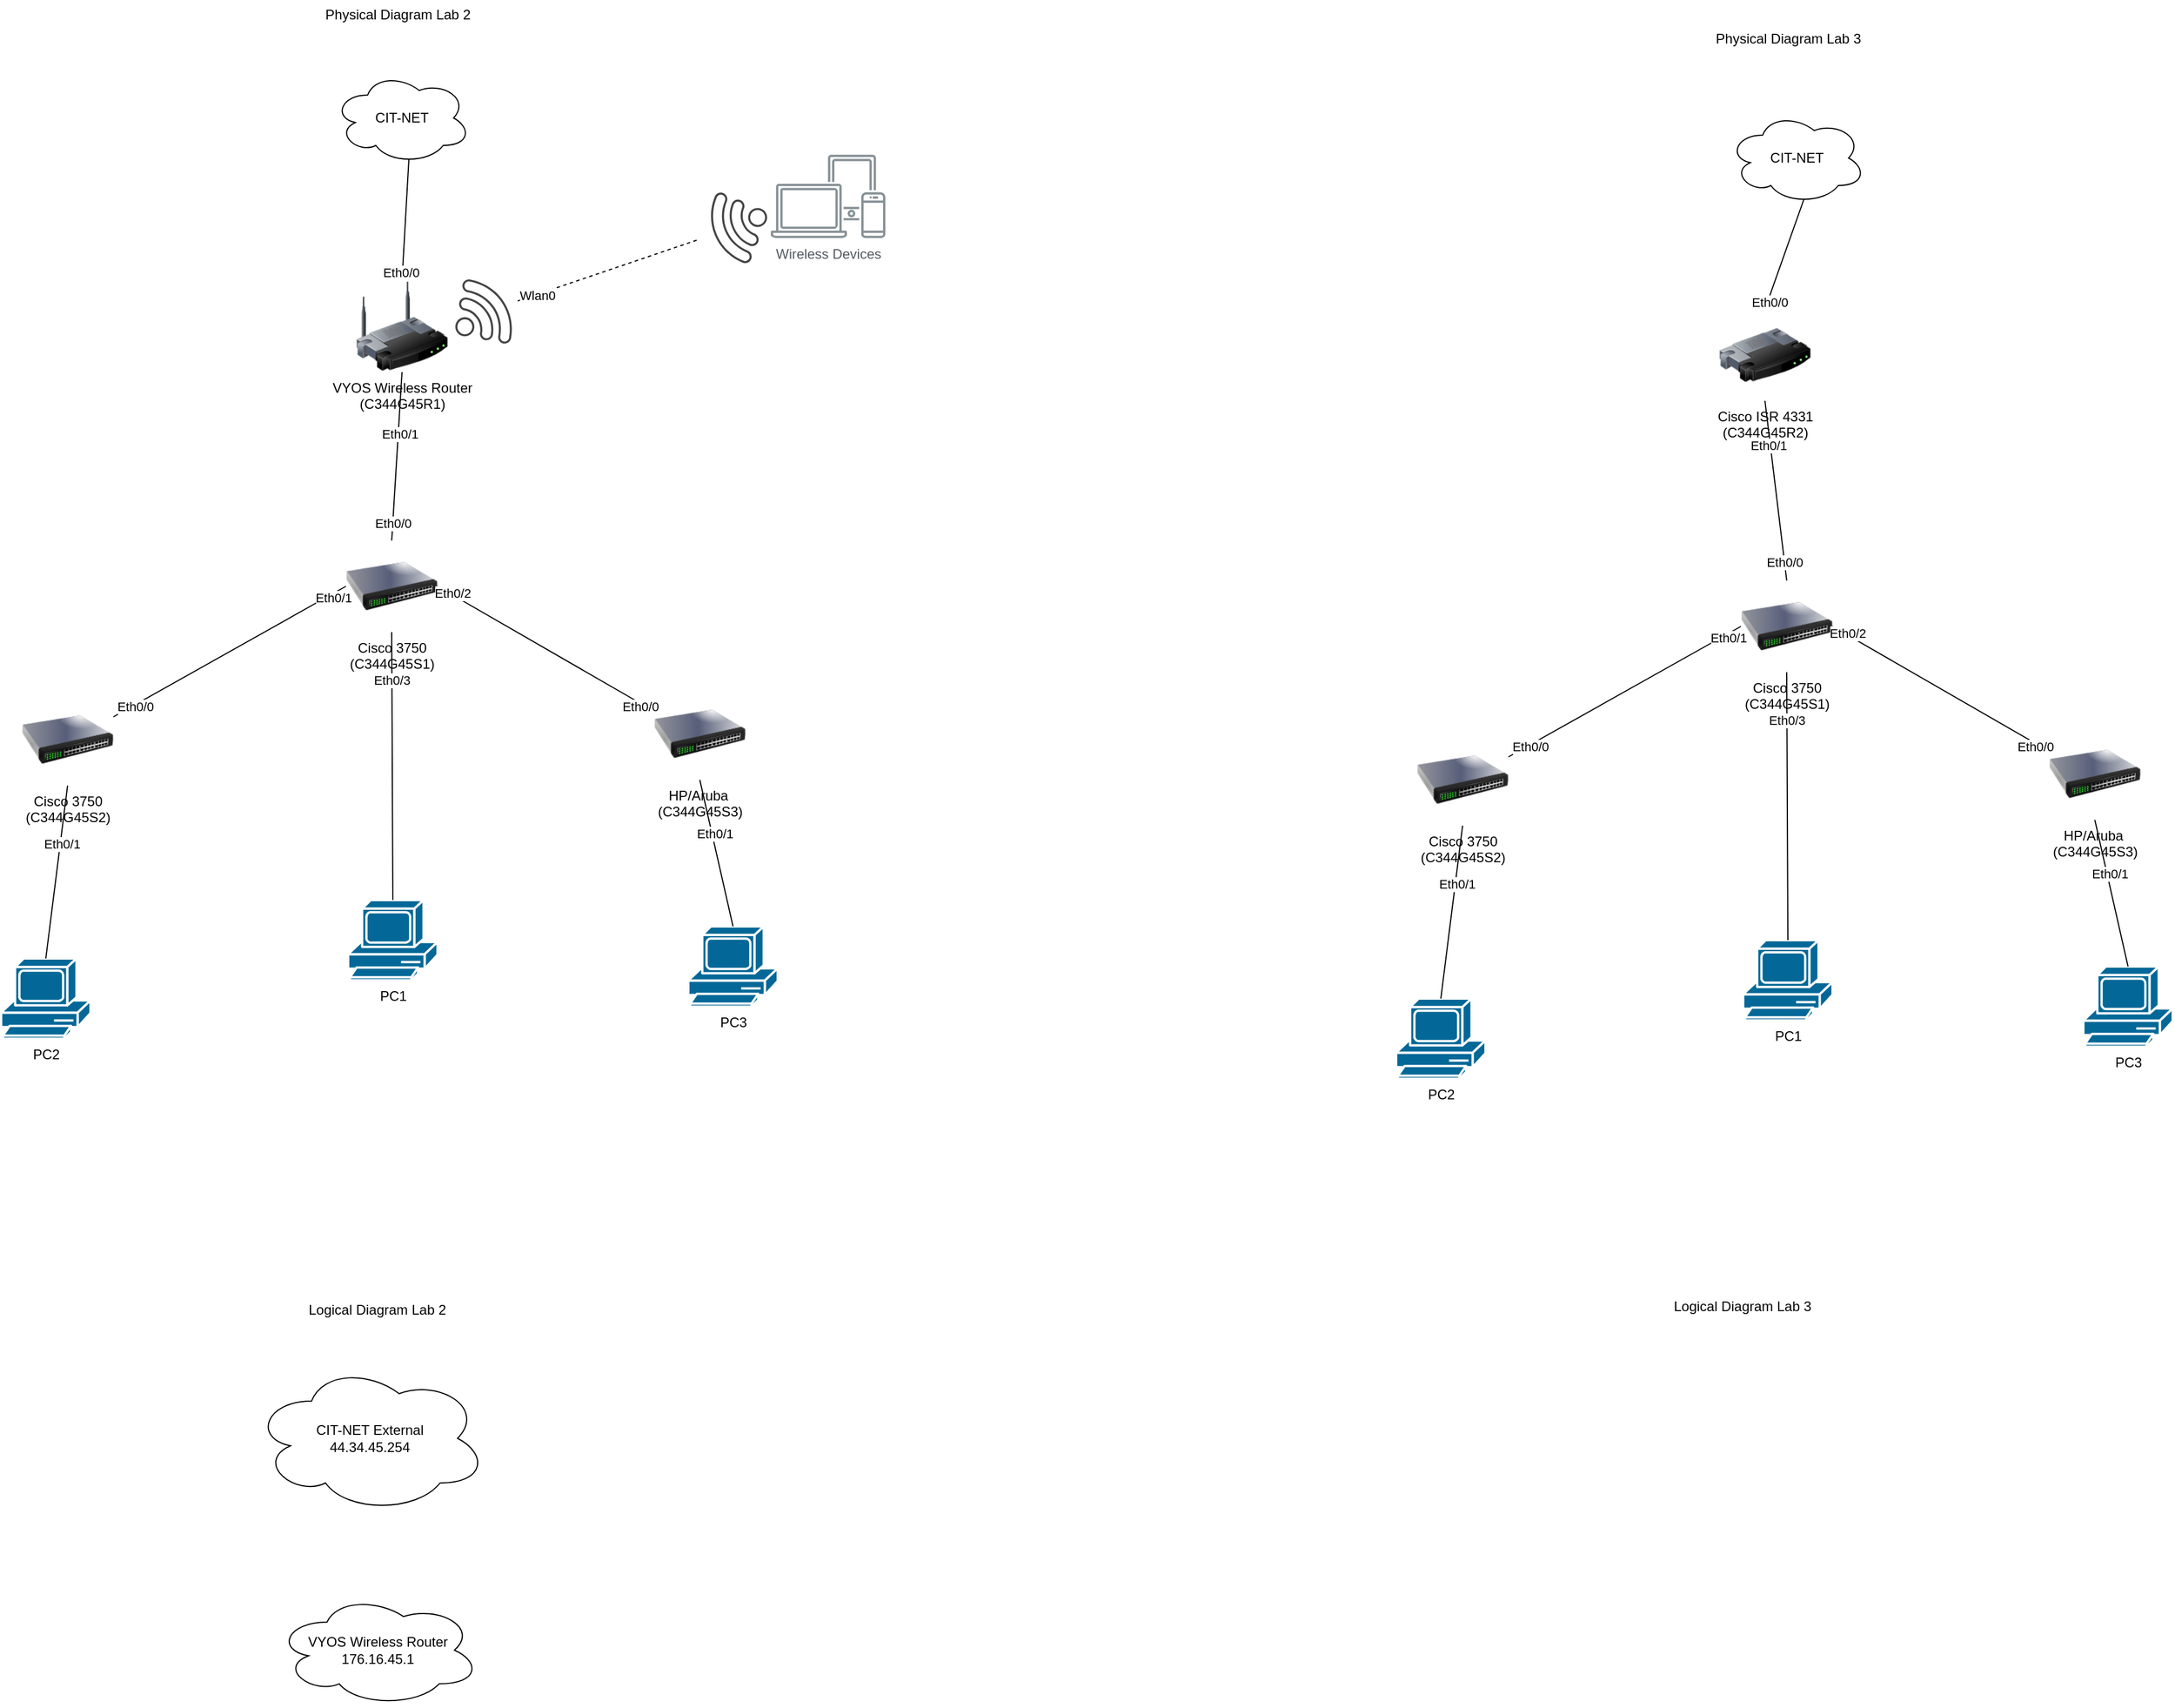 <mxfile version="26.0.16">
  <diagram name="Page-1" id="vCJ1SuQY2YfiyzVbhze-">
    <mxGraphModel dx="1272" dy="918" grid="0" gridSize="10" guides="1" tooltips="1" connect="1" arrows="1" fold="1" page="0" pageScale="1" pageWidth="850" pageHeight="1100" math="0" shadow="0">
      <root>
        <mxCell id="0" />
        <mxCell id="1" parent="0" />
        <mxCell id="ZiVLXB9md4UKHXkuWraJ-1" value="Cisco 3750&lt;div&gt;(C344G45S2)&lt;/div&gt;" style="image;html=1;image=img/lib/clip_art/networking/Switch_128x128.png" vertex="1" parent="1">
          <mxGeometry x="-52" y="319" width="80" height="80" as="geometry" />
        </mxCell>
        <mxCell id="ZiVLXB9md4UKHXkuWraJ-2" value="HP/Aruba&amp;nbsp;&lt;div&gt;(C344G45S3)&lt;/div&gt;" style="image;html=1;image=img/lib/clip_art/networking/Switch_128x128.png" vertex="1" parent="1">
          <mxGeometry x="500" y="314" width="80" height="80" as="geometry" />
        </mxCell>
        <mxCell id="ZiVLXB9md4UKHXkuWraJ-3" value="Cisco 3750&lt;div&gt;(C344G45S1)&lt;/div&gt;" style="image;html=1;image=img/lib/clip_art/networking/Switch_128x128.png" vertex="1" parent="1">
          <mxGeometry x="231" y="185" width="80" height="80" as="geometry" />
        </mxCell>
        <mxCell id="ZiVLXB9md4UKHXkuWraJ-4" value="VYOS Wireless Router&lt;div&gt;(C344G45R1)&lt;/div&gt;" style="image;html=1;image=img/lib/clip_art/networking/Wireless_Router_128x128.png" vertex="1" parent="1">
          <mxGeometry x="240" y="-42" width="80" height="80" as="geometry" />
        </mxCell>
        <mxCell id="ZiVLXB9md4UKHXkuWraJ-5" value="CIT-NET" style="ellipse;shape=cloud;whiteSpace=wrap;html=1;" vertex="1" parent="1">
          <mxGeometry x="220" y="-224" width="120" height="80" as="geometry" />
        </mxCell>
        <mxCell id="ZiVLXB9md4UKHXkuWraJ-7" value="" style="endArrow=none;html=1;rounded=0;entryX=0.5;entryY=1;entryDx=0;entryDy=0;exitX=0.5;exitY=0;exitDx=0;exitDy=0;" edge="1" parent="1" source="ZiVLXB9md4UKHXkuWraJ-3" target="ZiVLXB9md4UKHXkuWraJ-4">
          <mxGeometry width="50" height="50" relative="1" as="geometry">
            <mxPoint x="198" y="247" as="sourcePoint" />
            <mxPoint x="248" y="197" as="targetPoint" />
          </mxGeometry>
        </mxCell>
        <mxCell id="ZiVLXB9md4UKHXkuWraJ-12" value="Eth0/1" style="edgeLabel;html=1;align=center;verticalAlign=middle;resizable=0;points=[];" vertex="1" connectable="0" parent="ZiVLXB9md4UKHXkuWraJ-7">
          <mxGeometry x="0.612" y="1" relative="1" as="geometry">
            <mxPoint x="1" y="25" as="offset" />
          </mxGeometry>
        </mxCell>
        <mxCell id="ZiVLXB9md4UKHXkuWraJ-15" value="Eth0/0" style="edgeLabel;html=1;align=center;verticalAlign=middle;resizable=0;points=[];" vertex="1" connectable="0" parent="ZiVLXB9md4UKHXkuWraJ-7">
          <mxGeometry x="-0.793" relative="1" as="geometry">
            <mxPoint as="offset" />
          </mxGeometry>
        </mxCell>
        <mxCell id="ZiVLXB9md4UKHXkuWraJ-9" value="" style="endArrow=none;html=1;rounded=0;entryX=0.55;entryY=0.95;entryDx=0;entryDy=0;entryPerimeter=0;exitX=0.5;exitY=0;exitDx=0;exitDy=0;" edge="1" parent="1" source="ZiVLXB9md4UKHXkuWraJ-4" target="ZiVLXB9md4UKHXkuWraJ-5">
          <mxGeometry width="50" height="50" relative="1" as="geometry">
            <mxPoint x="227" y="-98" as="sourcePoint" />
            <mxPoint x="277" y="-148" as="targetPoint" />
          </mxGeometry>
        </mxCell>
        <mxCell id="ZiVLXB9md4UKHXkuWraJ-11" value="Eth0/0" style="edgeLabel;html=1;align=center;verticalAlign=middle;resizable=0;points=[];" vertex="1" connectable="0" parent="ZiVLXB9md4UKHXkuWraJ-9">
          <mxGeometry x="-0.743" y="3" relative="1" as="geometry">
            <mxPoint x="1" y="6" as="offset" />
          </mxGeometry>
        </mxCell>
        <mxCell id="ZiVLXB9md4UKHXkuWraJ-13" value="" style="endArrow=none;html=1;rounded=0;exitX=1;exitY=0.25;exitDx=0;exitDy=0;entryX=0;entryY=0.5;entryDx=0;entryDy=0;" edge="1" parent="1" source="ZiVLXB9md4UKHXkuWraJ-1" target="ZiVLXB9md4UKHXkuWraJ-3">
          <mxGeometry width="50" height="50" relative="1" as="geometry">
            <mxPoint x="198" y="276" as="sourcePoint" />
            <mxPoint x="166" y="236" as="targetPoint" />
          </mxGeometry>
        </mxCell>
        <mxCell id="ZiVLXB9md4UKHXkuWraJ-16" value="Eth0/1" style="edgeLabel;html=1;align=center;verticalAlign=middle;resizable=0;points=[];" vertex="1" connectable="0" parent="ZiVLXB9md4UKHXkuWraJ-13">
          <mxGeometry x="0.871" y="-3" relative="1" as="geometry">
            <mxPoint as="offset" />
          </mxGeometry>
        </mxCell>
        <mxCell id="ZiVLXB9md4UKHXkuWraJ-18" value="Eth0/0" style="edgeLabel;html=1;align=center;verticalAlign=middle;resizable=0;points=[];" vertex="1" connectable="0" parent="ZiVLXB9md4UKHXkuWraJ-13">
          <mxGeometry x="-0.821" y="-1" relative="1" as="geometry">
            <mxPoint as="offset" />
          </mxGeometry>
        </mxCell>
        <mxCell id="ZiVLXB9md4UKHXkuWraJ-14" value="" style="endArrow=none;html=1;rounded=0;exitX=1;exitY=0.5;exitDx=0;exitDy=0;entryX=0;entryY=0.25;entryDx=0;entryDy=0;" edge="1" parent="1" source="ZiVLXB9md4UKHXkuWraJ-3" target="ZiVLXB9md4UKHXkuWraJ-2">
          <mxGeometry width="50" height="50" relative="1" as="geometry">
            <mxPoint x="423" y="329" as="sourcePoint" />
            <mxPoint x="473" y="279" as="targetPoint" />
          </mxGeometry>
        </mxCell>
        <mxCell id="ZiVLXB9md4UKHXkuWraJ-17" value="Eth0/2" style="edgeLabel;html=1;align=center;verticalAlign=middle;resizable=0;points=[];" vertex="1" connectable="0" parent="ZiVLXB9md4UKHXkuWraJ-14">
          <mxGeometry x="-0.87" y="1" relative="1" as="geometry">
            <mxPoint as="offset" />
          </mxGeometry>
        </mxCell>
        <mxCell id="ZiVLXB9md4UKHXkuWraJ-19" value="Eth0/0" style="edgeLabel;html=1;align=center;verticalAlign=middle;resizable=0;points=[];" vertex="1" connectable="0" parent="ZiVLXB9md4UKHXkuWraJ-14">
          <mxGeometry x="0.889" y="-3" relative="1" as="geometry">
            <mxPoint y="-1" as="offset" />
          </mxGeometry>
        </mxCell>
        <mxCell id="ZiVLXB9md4UKHXkuWraJ-20" value="PC1" style="shape=mxgraph.cisco.computers_and_peripherals.pc;html=1;pointerEvents=1;dashed=0;fillColor=#036897;strokeColor=#ffffff;strokeWidth=2;verticalLabelPosition=bottom;verticalAlign=top;align=center;outlineConnect=0;" vertex="1" parent="1">
          <mxGeometry x="233" y="499" width="78" height="70" as="geometry" />
        </mxCell>
        <mxCell id="ZiVLXB9md4UKHXkuWraJ-21" value="PC2" style="shape=mxgraph.cisco.computers_and_peripherals.pc;html=1;pointerEvents=1;dashed=0;fillColor=#036897;strokeColor=#ffffff;strokeWidth=2;verticalLabelPosition=bottom;verticalAlign=top;align=center;outlineConnect=0;" vertex="1" parent="1">
          <mxGeometry x="-70" y="550" width="78" height="70" as="geometry" />
        </mxCell>
        <mxCell id="ZiVLXB9md4UKHXkuWraJ-22" value="PC3" style="shape=mxgraph.cisco.computers_and_peripherals.pc;html=1;pointerEvents=1;dashed=0;fillColor=#036897;strokeColor=#ffffff;strokeWidth=2;verticalLabelPosition=bottom;verticalAlign=top;align=center;outlineConnect=0;" vertex="1" parent="1">
          <mxGeometry x="530" y="522" width="78" height="70" as="geometry" />
        </mxCell>
        <mxCell id="ZiVLXB9md4UKHXkuWraJ-23" value="" style="endArrow=none;html=1;rounded=0;entryX=0.5;entryY=1;entryDx=0;entryDy=0;exitX=0.5;exitY=0;exitDx=0;exitDy=0;exitPerimeter=0;" edge="1" parent="1" source="ZiVLXB9md4UKHXkuWraJ-20" target="ZiVLXB9md4UKHXkuWraJ-3">
          <mxGeometry width="50" height="50" relative="1" as="geometry">
            <mxPoint x="194" y="473" as="sourcePoint" />
            <mxPoint x="244" y="423" as="targetPoint" />
          </mxGeometry>
        </mxCell>
        <mxCell id="ZiVLXB9md4UKHXkuWraJ-27" value="Eth0/3" style="edgeLabel;html=1;align=center;verticalAlign=middle;resizable=0;points=[];" vertex="1" connectable="0" parent="ZiVLXB9md4UKHXkuWraJ-23">
          <mxGeometry x="0.733" y="1" relative="1" as="geometry">
            <mxPoint x="1" y="11" as="offset" />
          </mxGeometry>
        </mxCell>
        <mxCell id="ZiVLXB9md4UKHXkuWraJ-24" value="" style="endArrow=none;html=1;rounded=0;exitX=0.5;exitY=1;exitDx=0;exitDy=0;entryX=0.5;entryY=0;entryDx=0;entryDy=0;entryPerimeter=0;" edge="1" parent="1" source="ZiVLXB9md4UKHXkuWraJ-1" target="ZiVLXB9md4UKHXkuWraJ-21">
          <mxGeometry width="50" height="50" relative="1" as="geometry">
            <mxPoint x="194" y="473" as="sourcePoint" />
            <mxPoint x="244" y="423" as="targetPoint" />
          </mxGeometry>
        </mxCell>
        <mxCell id="ZiVLXB9md4UKHXkuWraJ-26" value="Eth0/1" style="edgeLabel;html=1;align=center;verticalAlign=middle;resizable=0;points=[];" vertex="1" connectable="0" parent="ZiVLXB9md4UKHXkuWraJ-24">
          <mxGeometry x="-0.569" y="-1" relative="1" as="geometry">
            <mxPoint y="18" as="offset" />
          </mxGeometry>
        </mxCell>
        <mxCell id="ZiVLXB9md4UKHXkuWraJ-25" value="" style="endArrow=none;html=1;rounded=0;entryX=0.5;entryY=1;entryDx=0;entryDy=0;exitX=0.5;exitY=0;exitDx=0;exitDy=0;exitPerimeter=0;" edge="1" parent="1" source="ZiVLXB9md4UKHXkuWraJ-22" target="ZiVLXB9md4UKHXkuWraJ-2">
          <mxGeometry width="50" height="50" relative="1" as="geometry">
            <mxPoint x="194" y="473" as="sourcePoint" />
            <mxPoint x="244" y="423" as="targetPoint" />
          </mxGeometry>
        </mxCell>
        <mxCell id="ZiVLXB9md4UKHXkuWraJ-28" value="Eth0/1" style="edgeLabel;html=1;align=center;verticalAlign=middle;resizable=0;points=[];" vertex="1" connectable="0" parent="ZiVLXB9md4UKHXkuWraJ-25">
          <mxGeometry x="0.604" y="1" relative="1" as="geometry">
            <mxPoint x="8" y="21" as="offset" />
          </mxGeometry>
        </mxCell>
        <mxCell id="ZiVLXB9md4UKHXkuWraJ-30" value="Wireless Devices" style="sketch=0;outlineConnect=0;gradientColor=none;fontColor=#545B64;strokeColor=none;fillColor=#879196;dashed=0;verticalLabelPosition=bottom;verticalAlign=top;align=center;html=1;fontSize=12;fontStyle=0;aspect=fixed;shape=mxgraph.aws4.illustration_devices;pointerEvents=1" vertex="1" parent="1">
          <mxGeometry x="602" y="-152" width="100" height="73" as="geometry" />
        </mxCell>
        <mxCell id="ZiVLXB9md4UKHXkuWraJ-32" value="" style="sketch=0;pointerEvents=1;shadow=0;dashed=0;html=1;strokeColor=none;fillColor=#434445;aspect=fixed;labelPosition=center;verticalLabelPosition=bottom;verticalAlign=top;align=center;outlineConnect=0;shape=mxgraph.vvd.wi_fi;rotation=10;" vertex="1" parent="1">
          <mxGeometry x="329" y="-40" width="50" height="50" as="geometry" />
        </mxCell>
        <mxCell id="ZiVLXB9md4UKHXkuWraJ-34" value="" style="sketch=0;pointerEvents=1;shadow=0;dashed=0;html=1;strokeColor=none;fillColor=#434445;aspect=fixed;labelPosition=center;verticalLabelPosition=bottom;verticalAlign=top;align=center;outlineConnect=0;shape=mxgraph.vvd.wi_fi;rotation=-158;" vertex="1" parent="1">
          <mxGeometry x="544" y="-113" width="50" height="50" as="geometry" />
        </mxCell>
        <mxCell id="ZiVLXB9md4UKHXkuWraJ-35" value="" style="endArrow=none;dashed=1;html=1;rounded=0;" edge="1" parent="1" source="ZiVLXB9md4UKHXkuWraJ-32" target="ZiVLXB9md4UKHXkuWraJ-34">
          <mxGeometry width="50" height="50" relative="1" as="geometry">
            <mxPoint x="430" y="18" as="sourcePoint" />
            <mxPoint x="480" y="-32" as="targetPoint" />
          </mxGeometry>
        </mxCell>
        <mxCell id="ZiVLXB9md4UKHXkuWraJ-36" value="Wlan0" style="edgeLabel;html=1;align=center;verticalAlign=middle;resizable=0;points=[];" vertex="1" connectable="0" parent="ZiVLXB9md4UKHXkuWraJ-35">
          <mxGeometry x="-0.669" y="-4" relative="1" as="geometry">
            <mxPoint x="-11" as="offset" />
          </mxGeometry>
        </mxCell>
        <mxCell id="ZiVLXB9md4UKHXkuWraJ-37" value="Cisco ISR 4331&lt;div&gt;(C344G45R2)&lt;/div&gt;" style="image;html=1;image=img/lib/clip_art/networking/Router_128x128.png" vertex="1" parent="1">
          <mxGeometry x="1430" y="-17" width="80" height="80" as="geometry" />
        </mxCell>
        <mxCell id="ZiVLXB9md4UKHXkuWraJ-38" value="Cisco 3750&lt;div&gt;(C344G45S2)&lt;/div&gt;" style="image;html=1;image=img/lib/clip_art/networking/Switch_128x128.png" vertex="1" parent="1">
          <mxGeometry x="1166" y="354" width="80" height="80" as="geometry" />
        </mxCell>
        <mxCell id="ZiVLXB9md4UKHXkuWraJ-39" value="HP/Aruba&amp;nbsp;&lt;div&gt;(C344G45S3)&lt;/div&gt;" style="image;html=1;image=img/lib/clip_art/networking/Switch_128x128.png" vertex="1" parent="1">
          <mxGeometry x="1718" y="349" width="80" height="80" as="geometry" />
        </mxCell>
        <mxCell id="ZiVLXB9md4UKHXkuWraJ-40" value="Cisco 3750&lt;div&gt;(C344G45S1)&lt;/div&gt;" style="image;html=1;image=img/lib/clip_art/networking/Switch_128x128.png" vertex="1" parent="1">
          <mxGeometry x="1449" y="220" width="80" height="80" as="geometry" />
        </mxCell>
        <mxCell id="ZiVLXB9md4UKHXkuWraJ-42" value="CIT-NET" style="ellipse;shape=cloud;whiteSpace=wrap;html=1;" vertex="1" parent="1">
          <mxGeometry x="1438" y="-189" width="120" height="80" as="geometry" />
        </mxCell>
        <mxCell id="ZiVLXB9md4UKHXkuWraJ-43" value="" style="endArrow=none;html=1;rounded=0;entryX=0.5;entryY=1;entryDx=0;entryDy=0;exitX=0.5;exitY=0;exitDx=0;exitDy=0;" edge="1" parent="1" source="ZiVLXB9md4UKHXkuWraJ-40" target="ZiVLXB9md4UKHXkuWraJ-37">
          <mxGeometry width="50" height="50" relative="1" as="geometry">
            <mxPoint x="1416" y="282" as="sourcePoint" />
            <mxPoint x="1498.0" y="73" as="targetPoint" />
          </mxGeometry>
        </mxCell>
        <mxCell id="ZiVLXB9md4UKHXkuWraJ-44" value="Eth0/1" style="edgeLabel;html=1;align=center;verticalAlign=middle;resizable=0;points=[];" vertex="1" connectable="0" parent="ZiVLXB9md4UKHXkuWraJ-43">
          <mxGeometry x="0.612" y="1" relative="1" as="geometry">
            <mxPoint y="8" as="offset" />
          </mxGeometry>
        </mxCell>
        <mxCell id="ZiVLXB9md4UKHXkuWraJ-45" value="Eth0/0" style="edgeLabel;html=1;align=center;verticalAlign=middle;resizable=0;points=[];" vertex="1" connectable="0" parent="ZiVLXB9md4UKHXkuWraJ-43">
          <mxGeometry x="-0.793" relative="1" as="geometry">
            <mxPoint as="offset" />
          </mxGeometry>
        </mxCell>
        <mxCell id="ZiVLXB9md4UKHXkuWraJ-46" value="" style="endArrow=none;html=1;rounded=0;entryX=0.55;entryY=0.95;entryDx=0;entryDy=0;entryPerimeter=0;exitX=0.5;exitY=0;exitDx=0;exitDy=0;" edge="1" parent="1" source="ZiVLXB9md4UKHXkuWraJ-37" target="ZiVLXB9md4UKHXkuWraJ-42">
          <mxGeometry width="50" height="50" relative="1" as="geometry">
            <mxPoint x="1498.0" y="-7" as="sourcePoint" />
            <mxPoint x="1495" y="-113" as="targetPoint" />
          </mxGeometry>
        </mxCell>
        <mxCell id="ZiVLXB9md4UKHXkuWraJ-47" value="Eth0/0" style="edgeLabel;html=1;align=center;verticalAlign=middle;resizable=0;points=[];" vertex="1" connectable="0" parent="ZiVLXB9md4UKHXkuWraJ-46">
          <mxGeometry x="-0.743" y="3" relative="1" as="geometry">
            <mxPoint x="2" y="7" as="offset" />
          </mxGeometry>
        </mxCell>
        <mxCell id="ZiVLXB9md4UKHXkuWraJ-48" value="" style="endArrow=none;html=1;rounded=0;exitX=1;exitY=0.25;exitDx=0;exitDy=0;entryX=0;entryY=0.5;entryDx=0;entryDy=0;" edge="1" parent="1" source="ZiVLXB9md4UKHXkuWraJ-38" target="ZiVLXB9md4UKHXkuWraJ-40">
          <mxGeometry width="50" height="50" relative="1" as="geometry">
            <mxPoint x="1416" y="311" as="sourcePoint" />
            <mxPoint x="1384" y="271" as="targetPoint" />
          </mxGeometry>
        </mxCell>
        <mxCell id="ZiVLXB9md4UKHXkuWraJ-49" value="Eth0/1" style="edgeLabel;html=1;align=center;verticalAlign=middle;resizable=0;points=[];" vertex="1" connectable="0" parent="ZiVLXB9md4UKHXkuWraJ-48">
          <mxGeometry x="0.871" y="-3" relative="1" as="geometry">
            <mxPoint as="offset" />
          </mxGeometry>
        </mxCell>
        <mxCell id="ZiVLXB9md4UKHXkuWraJ-50" value="Eth0/0" style="edgeLabel;html=1;align=center;verticalAlign=middle;resizable=0;points=[];" vertex="1" connectable="0" parent="ZiVLXB9md4UKHXkuWraJ-48">
          <mxGeometry x="-0.821" y="-1" relative="1" as="geometry">
            <mxPoint as="offset" />
          </mxGeometry>
        </mxCell>
        <mxCell id="ZiVLXB9md4UKHXkuWraJ-51" value="" style="endArrow=none;html=1;rounded=0;exitX=1;exitY=0.5;exitDx=0;exitDy=0;entryX=0;entryY=0.25;entryDx=0;entryDy=0;" edge="1" parent="1" source="ZiVLXB9md4UKHXkuWraJ-40" target="ZiVLXB9md4UKHXkuWraJ-39">
          <mxGeometry width="50" height="50" relative="1" as="geometry">
            <mxPoint x="1641" y="364" as="sourcePoint" />
            <mxPoint x="1691" y="314" as="targetPoint" />
          </mxGeometry>
        </mxCell>
        <mxCell id="ZiVLXB9md4UKHXkuWraJ-52" value="Eth0/2" style="edgeLabel;html=1;align=center;verticalAlign=middle;resizable=0;points=[];" vertex="1" connectable="0" parent="ZiVLXB9md4UKHXkuWraJ-51">
          <mxGeometry x="-0.87" y="1" relative="1" as="geometry">
            <mxPoint as="offset" />
          </mxGeometry>
        </mxCell>
        <mxCell id="ZiVLXB9md4UKHXkuWraJ-53" value="Eth0/0" style="edgeLabel;html=1;align=center;verticalAlign=middle;resizable=0;points=[];" vertex="1" connectable="0" parent="ZiVLXB9md4UKHXkuWraJ-51">
          <mxGeometry x="0.889" y="-3" relative="1" as="geometry">
            <mxPoint y="-1" as="offset" />
          </mxGeometry>
        </mxCell>
        <mxCell id="ZiVLXB9md4UKHXkuWraJ-54" value="PC1" style="shape=mxgraph.cisco.computers_and_peripherals.pc;html=1;pointerEvents=1;dashed=0;fillColor=#036897;strokeColor=#ffffff;strokeWidth=2;verticalLabelPosition=bottom;verticalAlign=top;align=center;outlineConnect=0;" vertex="1" parent="1">
          <mxGeometry x="1451" y="534" width="78" height="70" as="geometry" />
        </mxCell>
        <mxCell id="ZiVLXB9md4UKHXkuWraJ-55" value="PC2" style="shape=mxgraph.cisco.computers_and_peripherals.pc;html=1;pointerEvents=1;dashed=0;fillColor=#036897;strokeColor=#ffffff;strokeWidth=2;verticalLabelPosition=bottom;verticalAlign=top;align=center;outlineConnect=0;" vertex="1" parent="1">
          <mxGeometry x="1148" y="585" width="78" height="70" as="geometry" />
        </mxCell>
        <mxCell id="ZiVLXB9md4UKHXkuWraJ-56" value="PC3" style="shape=mxgraph.cisco.computers_and_peripherals.pc;html=1;pointerEvents=1;dashed=0;fillColor=#036897;strokeColor=#ffffff;strokeWidth=2;verticalLabelPosition=bottom;verticalAlign=top;align=center;outlineConnect=0;" vertex="1" parent="1">
          <mxGeometry x="1748" y="557" width="78" height="70" as="geometry" />
        </mxCell>
        <mxCell id="ZiVLXB9md4UKHXkuWraJ-57" value="" style="endArrow=none;html=1;rounded=0;entryX=0.5;entryY=1;entryDx=0;entryDy=0;exitX=0.5;exitY=0;exitDx=0;exitDy=0;exitPerimeter=0;" edge="1" parent="1" source="ZiVLXB9md4UKHXkuWraJ-54" target="ZiVLXB9md4UKHXkuWraJ-40">
          <mxGeometry width="50" height="50" relative="1" as="geometry">
            <mxPoint x="1412" y="508" as="sourcePoint" />
            <mxPoint x="1462" y="458" as="targetPoint" />
          </mxGeometry>
        </mxCell>
        <mxCell id="ZiVLXB9md4UKHXkuWraJ-58" value="Eth0/3" style="edgeLabel;html=1;align=center;verticalAlign=middle;resizable=0;points=[];" vertex="1" connectable="0" parent="ZiVLXB9md4UKHXkuWraJ-57">
          <mxGeometry x="0.733" y="1" relative="1" as="geometry">
            <mxPoint x="1" y="11" as="offset" />
          </mxGeometry>
        </mxCell>
        <mxCell id="ZiVLXB9md4UKHXkuWraJ-59" value="" style="endArrow=none;html=1;rounded=0;exitX=0.5;exitY=1;exitDx=0;exitDy=0;entryX=0.5;entryY=0;entryDx=0;entryDy=0;entryPerimeter=0;" edge="1" parent="1" source="ZiVLXB9md4UKHXkuWraJ-38" target="ZiVLXB9md4UKHXkuWraJ-55">
          <mxGeometry width="50" height="50" relative="1" as="geometry">
            <mxPoint x="1412" y="508" as="sourcePoint" />
            <mxPoint x="1462" y="458" as="targetPoint" />
          </mxGeometry>
        </mxCell>
        <mxCell id="ZiVLXB9md4UKHXkuWraJ-60" value="Eth0/1" style="edgeLabel;html=1;align=center;verticalAlign=middle;resizable=0;points=[];" vertex="1" connectable="0" parent="ZiVLXB9md4UKHXkuWraJ-59">
          <mxGeometry x="-0.569" y="-1" relative="1" as="geometry">
            <mxPoint y="18" as="offset" />
          </mxGeometry>
        </mxCell>
        <mxCell id="ZiVLXB9md4UKHXkuWraJ-61" value="" style="endArrow=none;html=1;rounded=0;entryX=0.5;entryY=1;entryDx=0;entryDy=0;exitX=0.5;exitY=0;exitDx=0;exitDy=0;exitPerimeter=0;" edge="1" parent="1" source="ZiVLXB9md4UKHXkuWraJ-56" target="ZiVLXB9md4UKHXkuWraJ-39">
          <mxGeometry width="50" height="50" relative="1" as="geometry">
            <mxPoint x="1412" y="508" as="sourcePoint" />
            <mxPoint x="1462" y="458" as="targetPoint" />
          </mxGeometry>
        </mxCell>
        <mxCell id="ZiVLXB9md4UKHXkuWraJ-62" value="Eth0/1" style="edgeLabel;html=1;align=center;verticalAlign=middle;resizable=0;points=[];" vertex="1" connectable="0" parent="ZiVLXB9md4UKHXkuWraJ-61">
          <mxGeometry x="0.604" y="1" relative="1" as="geometry">
            <mxPoint x="8" y="21" as="offset" />
          </mxGeometry>
        </mxCell>
        <mxCell id="ZiVLXB9md4UKHXkuWraJ-71" value="Physical Diagram Lab 2" style="text;html=1;align=center;verticalAlign=middle;resizable=0;points=[];autosize=1;strokeColor=none;fillColor=none;" vertex="1" parent="1">
          <mxGeometry x="203" y="-287" width="145" height="26" as="geometry" />
        </mxCell>
        <mxCell id="ZiVLXB9md4UKHXkuWraJ-72" value="Physical Diagram Lab 3" style="text;html=1;align=center;verticalAlign=middle;resizable=0;points=[];autosize=1;strokeColor=none;fillColor=none;" vertex="1" parent="1">
          <mxGeometry x="1417.5" y="-266" width="145" height="26" as="geometry" />
        </mxCell>
        <mxCell id="ZiVLXB9md4UKHXkuWraJ-73" value="Logical Diagram Lab 2" style="text;html=1;align=center;verticalAlign=middle;resizable=0;points=[];autosize=1;strokeColor=none;fillColor=none;" vertex="1" parent="1">
          <mxGeometry x="189" y="844" width="138" height="26" as="geometry" />
        </mxCell>
        <mxCell id="ZiVLXB9md4UKHXkuWraJ-74" value="Logical Diagram Lab 3" style="text;html=1;align=center;verticalAlign=middle;resizable=0;points=[];autosize=1;strokeColor=none;fillColor=none;" vertex="1" parent="1">
          <mxGeometry x="1381" y="841" width="138" height="26" as="geometry" />
        </mxCell>
        <mxCell id="ZiVLXB9md4UKHXkuWraJ-75" value="CIT-NET External&lt;div&gt;44.34.45.254&lt;/div&gt;" style="ellipse;shape=cloud;whiteSpace=wrap;html=1;" vertex="1" parent="1">
          <mxGeometry x="150" y="904" width="204" height="130" as="geometry" />
        </mxCell>
        <mxCell id="ZiVLXB9md4UKHXkuWraJ-76" value="VYOS Wireless Router&lt;div&gt;176.16.45.1&lt;/div&gt;" style="ellipse;shape=cloud;whiteSpace=wrap;html=1;" vertex="1" parent="1">
          <mxGeometry x="170" y="1105" width="178" height="98" as="geometry" />
        </mxCell>
      </root>
    </mxGraphModel>
  </diagram>
</mxfile>
